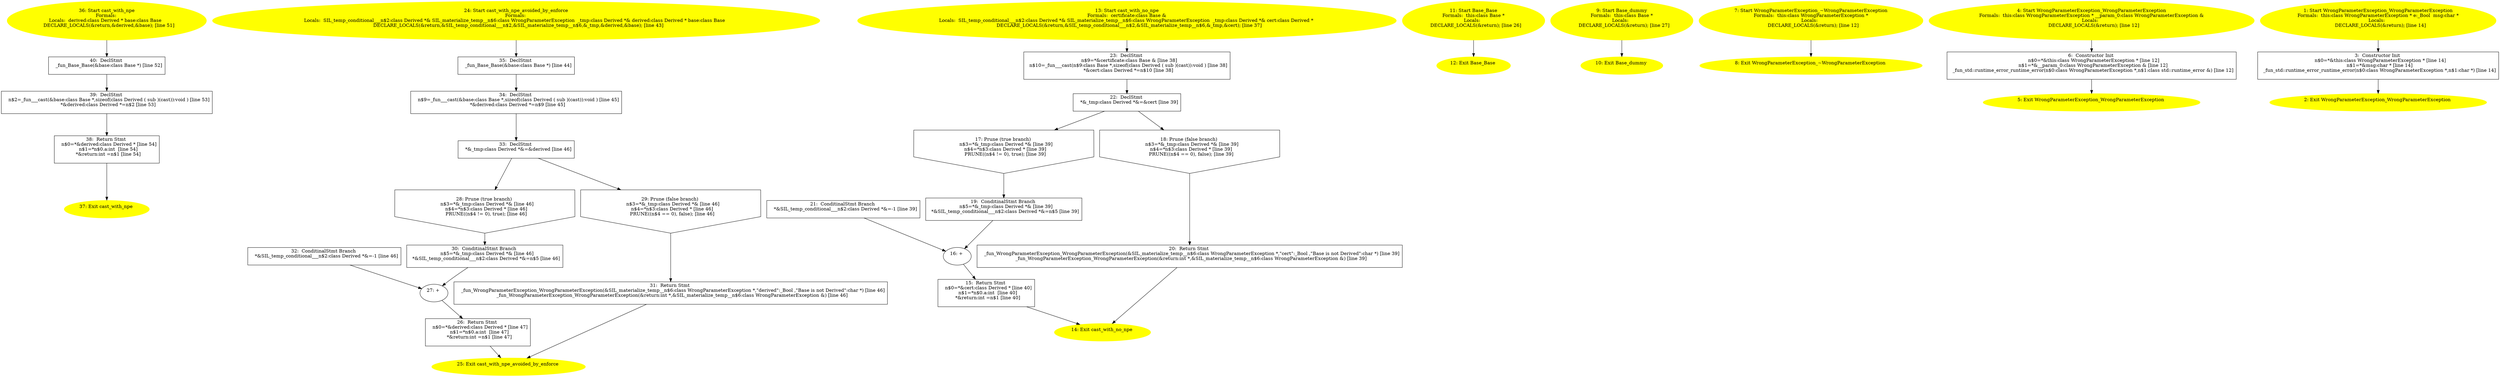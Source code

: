 /* @generated */
digraph iCFG {
40 [label="40:  DeclStmt \n   _fun_Base_Base(&base:class Base *) [line 52]\n " shape="box"]
	

	 40 -> 39 ;
39 [label="39:  DeclStmt \n   n$2=_fun___cast(&base:class Base *,sizeof(class Derived ( sub )(cast)):void ) [line 53]\n  *&derived:class Derived *=n$2 [line 53]\n " shape="box"]
	

	 39 -> 38 ;
38 [label="38:  Return Stmt \n   n$0=*&derived:class Derived * [line 54]\n  n$1=*n$0.a:int  [line 54]\n  *&return:int =n$1 [line 54]\n " shape="box"]
	

	 38 -> 37 ;
37 [label="37: Exit cast_with_npe \n  " color=yellow style=filled]
	

36 [label="36: Start cast_with_npe\nFormals: \nLocals:  derived:class Derived * base:class Base  \n   DECLARE_LOCALS(&return,&derived,&base); [line 51]\n " color=yellow style=filled]
	

	 36 -> 40 ;
35 [label="35:  DeclStmt \n   _fun_Base_Base(&base:class Base *) [line 44]\n " shape="box"]
	

	 35 -> 34 ;
34 [label="34:  DeclStmt \n   n$9=_fun___cast(&base:class Base *,sizeof(class Derived ( sub )(cast)):void ) [line 45]\n  *&derived:class Derived *=n$9 [line 45]\n " shape="box"]
	

	 34 -> 33 ;
33 [label="33:  DeclStmt \n   *&_tmp:class Derived *&=&derived [line 46]\n " shape="box"]
	

	 33 -> 28 ;
	 33 -> 29 ;
32 [label="32:  ConditinalStmt Branch \n   *&SIL_temp_conditional___n$2:class Derived *&=-1 [line 46]\n " shape="box"]
	

	 32 -> 27 ;
31 [label="31:  Return Stmt \n   _fun_WrongParameterException_WrongParameterException(&SIL_materialize_temp__n$6:class WrongParameterException *,\"derived\":_Bool ,\"Base is not Derived\":char *) [line 46]\n  _fun_WrongParameterException_WrongParameterException(&return:int *,&SIL_materialize_temp__n$6:class WrongParameterException &) [line 46]\n " shape="box"]
	

	 31 -> 25 ;
30 [label="30:  ConditinalStmt Branch \n   n$5=*&_tmp:class Derived *& [line 46]\n  *&SIL_temp_conditional___n$2:class Derived *&=n$5 [line 46]\n " shape="box"]
	

	 30 -> 27 ;
29 [label="29: Prune (false branch) \n   n$3=*&_tmp:class Derived *& [line 46]\n  n$4=*n$3:class Derived * [line 46]\n  PRUNE((n$4 == 0), false); [line 46]\n " shape="invhouse"]
	

	 29 -> 31 ;
28 [label="28: Prune (true branch) \n   n$3=*&_tmp:class Derived *& [line 46]\n  n$4=*n$3:class Derived * [line 46]\n  PRUNE((n$4 != 0), true); [line 46]\n " shape="invhouse"]
	

	 28 -> 30 ;
27 [label="27: + \n  " ]
	

	 27 -> 26 ;
26 [label="26:  Return Stmt \n   n$0=*&derived:class Derived * [line 47]\n  n$1=*n$0.a:int  [line 47]\n  *&return:int =n$1 [line 47]\n " shape="box"]
	

	 26 -> 25 ;
25 [label="25: Exit cast_with_npe_avoided_by_enforce \n  " color=yellow style=filled]
	

24 [label="24: Start cast_with_npe_avoided_by_enforce\nFormals: \nLocals:  SIL_temp_conditional___n$2:class Derived *& SIL_materialize_temp__n$6:class WrongParameterException  _tmp:class Derived *& derived:class Derived * base:class Base  \n   DECLARE_LOCALS(&return,&SIL_temp_conditional___n$2,&SIL_materialize_temp__n$6,&_tmp,&derived,&base); [line 43]\n " color=yellow style=filled]
	

	 24 -> 35 ;
23 [label="23:  DeclStmt \n   n$9=*&certificate:class Base & [line 38]\n  n$10=_fun___cast(n$9:class Base *,sizeof(class Derived ( sub )(cast)):void ) [line 38]\n  *&cert:class Derived *=n$10 [line 38]\n " shape="box"]
	

	 23 -> 22 ;
22 [label="22:  DeclStmt \n   *&_tmp:class Derived *&=&cert [line 39]\n " shape="box"]
	

	 22 -> 17 ;
	 22 -> 18 ;
21 [label="21:  ConditinalStmt Branch \n   *&SIL_temp_conditional___n$2:class Derived *&=-1 [line 39]\n " shape="box"]
	

	 21 -> 16 ;
20 [label="20:  Return Stmt \n   _fun_WrongParameterException_WrongParameterException(&SIL_materialize_temp__n$6:class WrongParameterException *,\"cert\":_Bool ,\"Base is not Derived\":char *) [line 39]\n  _fun_WrongParameterException_WrongParameterException(&return:int *,&SIL_materialize_temp__n$6:class WrongParameterException &) [line 39]\n " shape="box"]
	

	 20 -> 14 ;
19 [label="19:  ConditinalStmt Branch \n   n$5=*&_tmp:class Derived *& [line 39]\n  *&SIL_temp_conditional___n$2:class Derived *&=n$5 [line 39]\n " shape="box"]
	

	 19 -> 16 ;
18 [label="18: Prune (false branch) \n   n$3=*&_tmp:class Derived *& [line 39]\n  n$4=*n$3:class Derived * [line 39]\n  PRUNE((n$4 == 0), false); [line 39]\n " shape="invhouse"]
	

	 18 -> 20 ;
17 [label="17: Prune (true branch) \n   n$3=*&_tmp:class Derived *& [line 39]\n  n$4=*n$3:class Derived * [line 39]\n  PRUNE((n$4 != 0), true); [line 39]\n " shape="invhouse"]
	

	 17 -> 19 ;
16 [label="16: + \n  " ]
	

	 16 -> 15 ;
15 [label="15:  Return Stmt \n   n$0=*&cert:class Derived * [line 40]\n  n$1=*n$0.a:int  [line 40]\n  *&return:int =n$1 [line 40]\n " shape="box"]
	

	 15 -> 14 ;
14 [label="14: Exit cast_with_no_npe \n  " color=yellow style=filled]
	

13 [label="13: Start cast_with_no_npe\nFormals:  certificate:class Base &\nLocals:  SIL_temp_conditional___n$2:class Derived *& SIL_materialize_temp__n$6:class WrongParameterException  _tmp:class Derived *& cert:class Derived * \n   DECLARE_LOCALS(&return,&SIL_temp_conditional___n$2,&SIL_materialize_temp__n$6,&_tmp,&cert); [line 37]\n " color=yellow style=filled]
	

	 13 -> 23 ;
12 [label="12: Exit Base_Base \n  " color=yellow style=filled]
	

11 [label="11: Start Base_Base\nFormals:  this:class Base *\nLocals:  \n   DECLARE_LOCALS(&return); [line 26]\n " color=yellow style=filled]
	

	 11 -> 12 ;
10 [label="10: Exit Base_dummy \n  " color=yellow style=filled]
	

9 [label="9: Start Base_dummy\nFormals:  this:class Base *\nLocals:  \n   DECLARE_LOCALS(&return); [line 27]\n " color=yellow style=filled]
	

	 9 -> 10 ;
8 [label="8: Exit WrongParameterException_~WrongParameterException \n  " color=yellow style=filled]
	

7 [label="7: Start WrongParameterException_~WrongParameterException\nFormals:  this:class WrongParameterException *\nLocals:  \n   DECLARE_LOCALS(&return); [line 12]\n " color=yellow style=filled]
	

	 7 -> 8 ;
6 [label="6:  Constructor Init \n   n$0=*&this:class WrongParameterException * [line 12]\n  n$1=*&__param_0:class WrongParameterException & [line 12]\n  _fun_std::runtime_error_runtime_error(n$0:class WrongParameterException *,n$1:class std::runtime_error &) [line 12]\n " shape="box"]
	

	 6 -> 5 ;
5 [label="5: Exit WrongParameterException_WrongParameterException \n  " color=yellow style=filled]
	

4 [label="4: Start WrongParameterException_WrongParameterException\nFormals:  this:class WrongParameterException * __param_0:class WrongParameterException &\nLocals:  \n   DECLARE_LOCALS(&return); [line 12]\n " color=yellow style=filled]
	

	 4 -> 6 ;
3 [label="3:  Constructor Init \n   n$0=*&this:class WrongParameterException * [line 14]\n  n$1=*&msg:char * [line 14]\n  _fun_std::runtime_error_runtime_error(n$0:class WrongParameterException *,n$1:char *) [line 14]\n " shape="box"]
	

	 3 -> 2 ;
2 [label="2: Exit WrongParameterException_WrongParameterException \n  " color=yellow style=filled]
	

1 [label="1: Start WrongParameterException_WrongParameterException\nFormals:  this:class WrongParameterException * e:_Bool  msg:char *\nLocals:  \n   DECLARE_LOCALS(&return); [line 14]\n " color=yellow style=filled]
	

	 1 -> 3 ;
}
